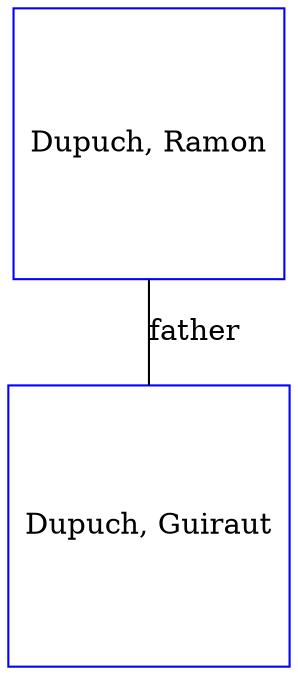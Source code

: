 digraph D {
    edge [dir=none];    node [shape=box];    "014980"   [label="Dupuch, Ramon", shape=box, regular=1, color="blue"] ;
"014979"   [label="Dupuch, Guiraut", shape=box, regular=1, color="blue"] ;
014980->014979 [label="father",arrowsize=0.0]; 
}